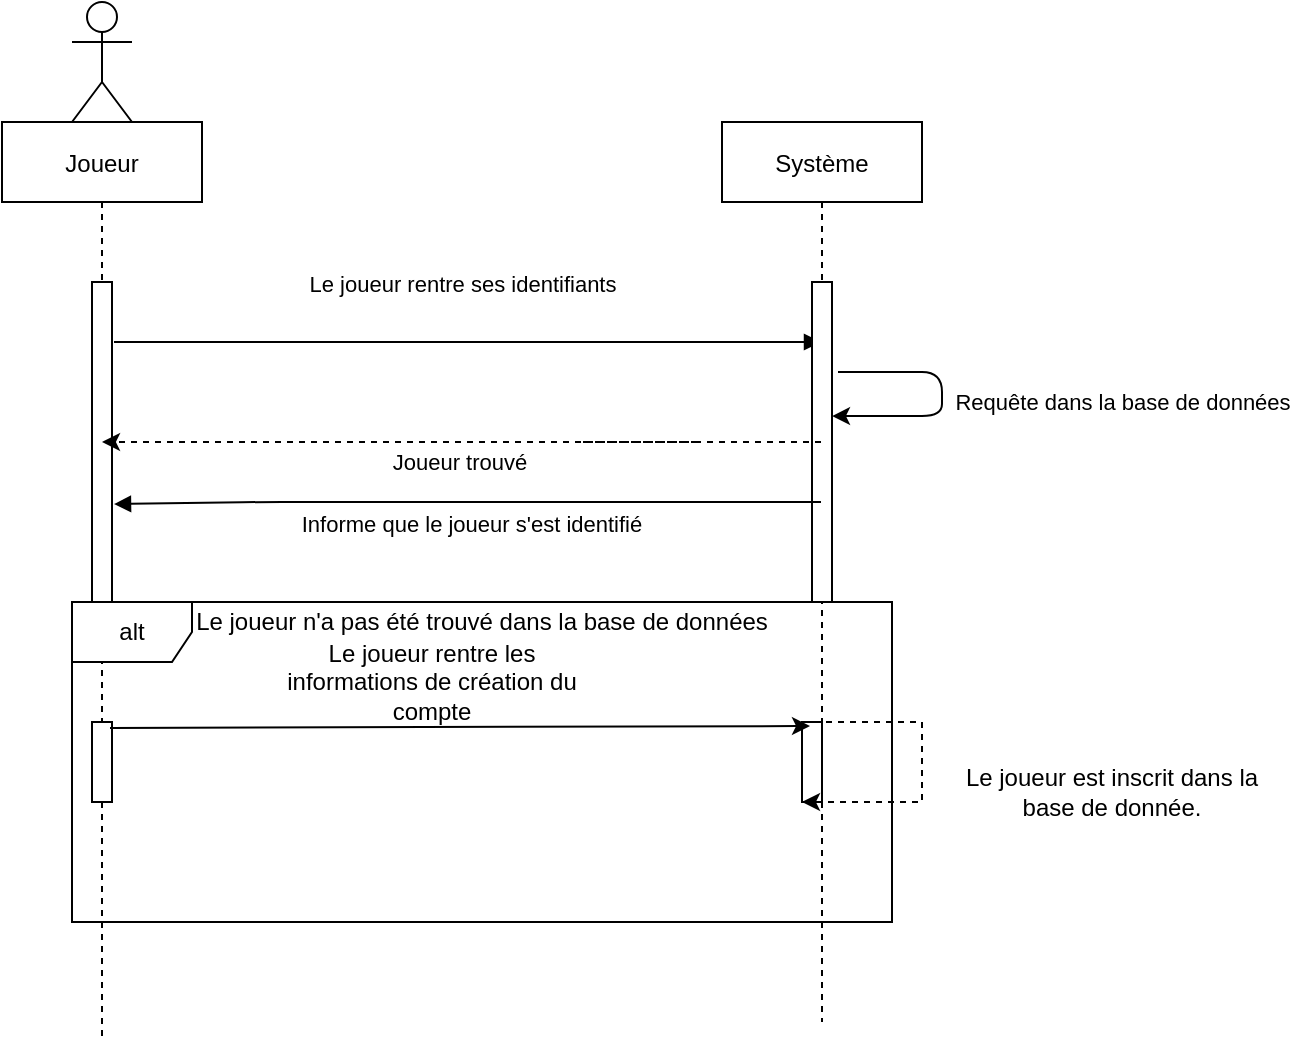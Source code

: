 <mxfile version="13.6.2" type="device"><diagram id="kgpKYQtTHZ0yAKxKKP6v" name="Page-1"><mxGraphModel dx="1086" dy="926" grid="1" gridSize="10" guides="1" tooltips="1" connect="1" arrows="1" fold="1" page="1" pageScale="1" pageWidth="850" pageHeight="1100" math="0" shadow="0"><root><mxCell id="0"/><mxCell id="1" parent="0"/><mxCell id="3nuBFxr9cyL0pnOWT2aG-1" value="Joueur" style="shape=umlLifeline;perimeter=lifelinePerimeter;container=1;collapsible=0;recursiveResize=0;rounded=0;shadow=0;strokeWidth=1;" parent="1" vertex="1"><mxGeometry x="120" y="80" width="100" height="460" as="geometry"/></mxCell><mxCell id="3nuBFxr9cyL0pnOWT2aG-2" value="" style="points=[];perimeter=orthogonalPerimeter;rounded=0;shadow=0;strokeWidth=1;" parent="3nuBFxr9cyL0pnOWT2aG-1" vertex="1"><mxGeometry x="45" y="80" width="10" height="160" as="geometry"/></mxCell><mxCell id="TpsgP_Wix5HNSv8jloaR-1" value="Le joueur rentre ses identifiants" style="verticalAlign=bottom;endArrow=block;shadow=0;strokeWidth=1;" parent="1" target="TpsgP_Wix5HNSv8jloaR-4" edge="1"><mxGeometry x="-0.012" y="20" relative="1" as="geometry"><mxPoint x="176" y="190.0" as="sourcePoint"/><mxPoint x="346" y="190.0" as="targetPoint"/><mxPoint as="offset"/></mxGeometry></mxCell><mxCell id="TpsgP_Wix5HNSv8jloaR-4" value="Système" style="shape=umlLifeline;perimeter=lifelinePerimeter;container=1;collapsible=0;recursiveResize=0;rounded=0;shadow=0;strokeWidth=1;" parent="1" vertex="1"><mxGeometry x="480" y="80" width="100" height="450" as="geometry"/></mxCell><mxCell id="TpsgP_Wix5HNSv8jloaR-5" value="" style="points=[];perimeter=orthogonalPerimeter;rounded=0;shadow=0;strokeWidth=1;" parent="TpsgP_Wix5HNSv8jloaR-4" vertex="1"><mxGeometry x="45" y="80" width="10" height="160" as="geometry"/></mxCell><mxCell id="sraycp2EqozqEddYAI6s-1" value="" style="endArrow=classic;html=1;exitX=1.3;exitY=0.281;exitDx=0;exitDy=0;exitPerimeter=0;edgeStyle=orthogonalEdgeStyle;entryX=1;entryY=0.419;entryDx=0;entryDy=0;entryPerimeter=0;" edge="1" parent="TpsgP_Wix5HNSv8jloaR-4" source="TpsgP_Wix5HNSv8jloaR-5" target="TpsgP_Wix5HNSv8jloaR-5"><mxGeometry width="50" height="50" relative="1" as="geometry"><mxPoint x="70" y="230" as="sourcePoint"/><mxPoint x="100" y="160" as="targetPoint"/><Array as="points"><mxPoint x="110" y="125"/><mxPoint x="110" y="147"/></Array></mxGeometry></mxCell><mxCell id="TpsgP_Wix5HNSv8jloaR-9" value="&lt;span style=&quot;font-size: 11px ; background-color: rgb(255 , 255 , 255)&quot;&gt;Requête dans la base de données&lt;/span&gt;" style="text;html=1;align=center;verticalAlign=middle;resizable=0;points=[];autosize=1;strokeColor=none;fillColor=none;" parent="1" vertex="1"><mxGeometry x="590" y="210" width="180" height="20" as="geometry"/></mxCell><mxCell id="FEgIsVUPU7S12E_kRlT7-1" value="" style="shape=umlActor;verticalLabelPosition=bottom;verticalAlign=top;html=1;outlineConnect=0;" parent="1" vertex="1"><mxGeometry x="155" y="20" width="30" height="60" as="geometry"/></mxCell><mxCell id="z504nAT07V3j8KbY8UAL-1" value="alt" style="shape=umlFrame;whiteSpace=wrap;html=1;" parent="1" vertex="1"><mxGeometry x="155" y="320" width="410" height="160" as="geometry"/></mxCell><mxCell id="z504nAT07V3j8KbY8UAL-2" value="" style="endArrow=classic;html=1;rounded=0;dashed=1;" parent="1" source="TpsgP_Wix5HNSv8jloaR-4" target="3nuBFxr9cyL0pnOWT2aG-1" edge="1"><mxGeometry width="50" height="50" relative="1" as="geometry"><mxPoint x="365" y="240" as="sourcePoint"/><mxPoint x="349.5" y="240" as="targetPoint"/><Array as="points"><mxPoint x="410" y="240"/><mxPoint x="430" y="240"/><mxPoint x="450" y="240"/><mxPoint x="470" y="240"/></Array></mxGeometry></mxCell><mxCell id="z504nAT07V3j8KbY8UAL-3" value="&lt;span style=&quot;font-size: 11px ; background-color: rgb(255 , 255 , 255)&quot;&gt;Joueur trouvé&amp;nbsp;&lt;/span&gt;" style="text;html=1;align=center;verticalAlign=middle;resizable=0;points=[];autosize=1;strokeColor=none;fillColor=none;" parent="1" vertex="1"><mxGeometry x="305" y="240" width="90" height="20" as="geometry"/></mxCell><mxCell id="z504nAT07V3j8KbY8UAL-4" value="Informe que le joueur s'est identifié" style="verticalAlign=bottom;endArrow=block;shadow=0;strokeWidth=1;entryX=1.1;entryY=0.694;entryDx=0;entryDy=0;entryPerimeter=0;" parent="1" source="TpsgP_Wix5HNSv8jloaR-4" target="3nuBFxr9cyL0pnOWT2aG-2" edge="1"><mxGeometry x="-0.012" y="20" relative="1" as="geometry"><mxPoint x="349.5" y="270" as="sourcePoint"/><mxPoint x="174" y="268" as="targetPoint"/><mxPoint as="offset"/><Array as="points"><mxPoint x="250" y="270"/></Array></mxGeometry></mxCell><mxCell id="z504nAT07V3j8KbY8UAL-5" value="Le joueur n'a pas été trouvé dans la base de données" style="text;html=1;strokeColor=none;fillColor=none;align=center;verticalAlign=middle;whiteSpace=wrap;rounded=0;" parent="1" vertex="1"><mxGeometry x="200" y="320" width="320" height="20" as="geometry"/></mxCell><mxCell id="z504nAT07V3j8KbY8UAL-11" value="Le joueur rentre les informations de création du compte" style="text;html=1;strokeColor=none;fillColor=none;align=center;verticalAlign=middle;whiteSpace=wrap;rounded=0;" parent="1" vertex="1"><mxGeometry x="260" y="350" width="150" height="20" as="geometry"/></mxCell><mxCell id="z504nAT07V3j8KbY8UAL-12" value="" style="points=[];perimeter=orthogonalPerimeter;rounded=0;shadow=0;strokeWidth=1;" parent="1" vertex="1"><mxGeometry x="165" y="380" width="10" height="40" as="geometry"/></mxCell><mxCell id="z504nAT07V3j8KbY8UAL-13" value="" style="points=[];perimeter=orthogonalPerimeter;rounded=0;shadow=0;strokeWidth=1;" parent="1" vertex="1"><mxGeometry x="520" y="380" width="10" height="40" as="geometry"/></mxCell><mxCell id="sraycp2EqozqEddYAI6s-2" value="" style="endArrow=classic;html=1;exitX=0.9;exitY=0.075;exitDx=0;exitDy=0;exitPerimeter=0;entryX=0.4;entryY=0.05;entryDx=0;entryDy=0;entryPerimeter=0;" edge="1" parent="1" source="z504nAT07V3j8KbY8UAL-12" target="z504nAT07V3j8KbY8UAL-13"><mxGeometry width="50" height="50" relative="1" as="geometry"><mxPoint x="270" y="390" as="sourcePoint"/><mxPoint x="320" y="340" as="targetPoint"/></mxGeometry></mxCell><mxCell id="sraycp2EqozqEddYAI6s-4" value="" style="endArrow=classic;html=1;rounded=0;dashed=1;edgeStyle=orthogonalEdgeStyle;exitX=1;exitY=0.25;exitDx=0;exitDy=0;exitPerimeter=0;entryX=0;entryY=1;entryDx=0;entryDy=0;entryPerimeter=0;" edge="1" parent="1" source="z504nAT07V3j8KbY8UAL-13" target="z504nAT07V3j8KbY8UAL-13"><mxGeometry width="50" height="50" relative="1" as="geometry"><mxPoint x="710" y="410" as="sourcePoint"/><mxPoint x="660" y="510" as="targetPoint"/><Array as="points"><mxPoint x="530" y="380"/><mxPoint x="580" y="380"/><mxPoint x="580" y="420"/></Array></mxGeometry></mxCell><mxCell id="sraycp2EqozqEddYAI6s-5" value="Le joueur est inscrit dans la base de donnée." style="text;html=1;strokeColor=none;fillColor=none;align=center;verticalAlign=middle;whiteSpace=wrap;rounded=0;" vertex="1" parent="1"><mxGeometry x="600" y="410" width="150" height="10" as="geometry"/></mxCell></root></mxGraphModel></diagram></mxfile>